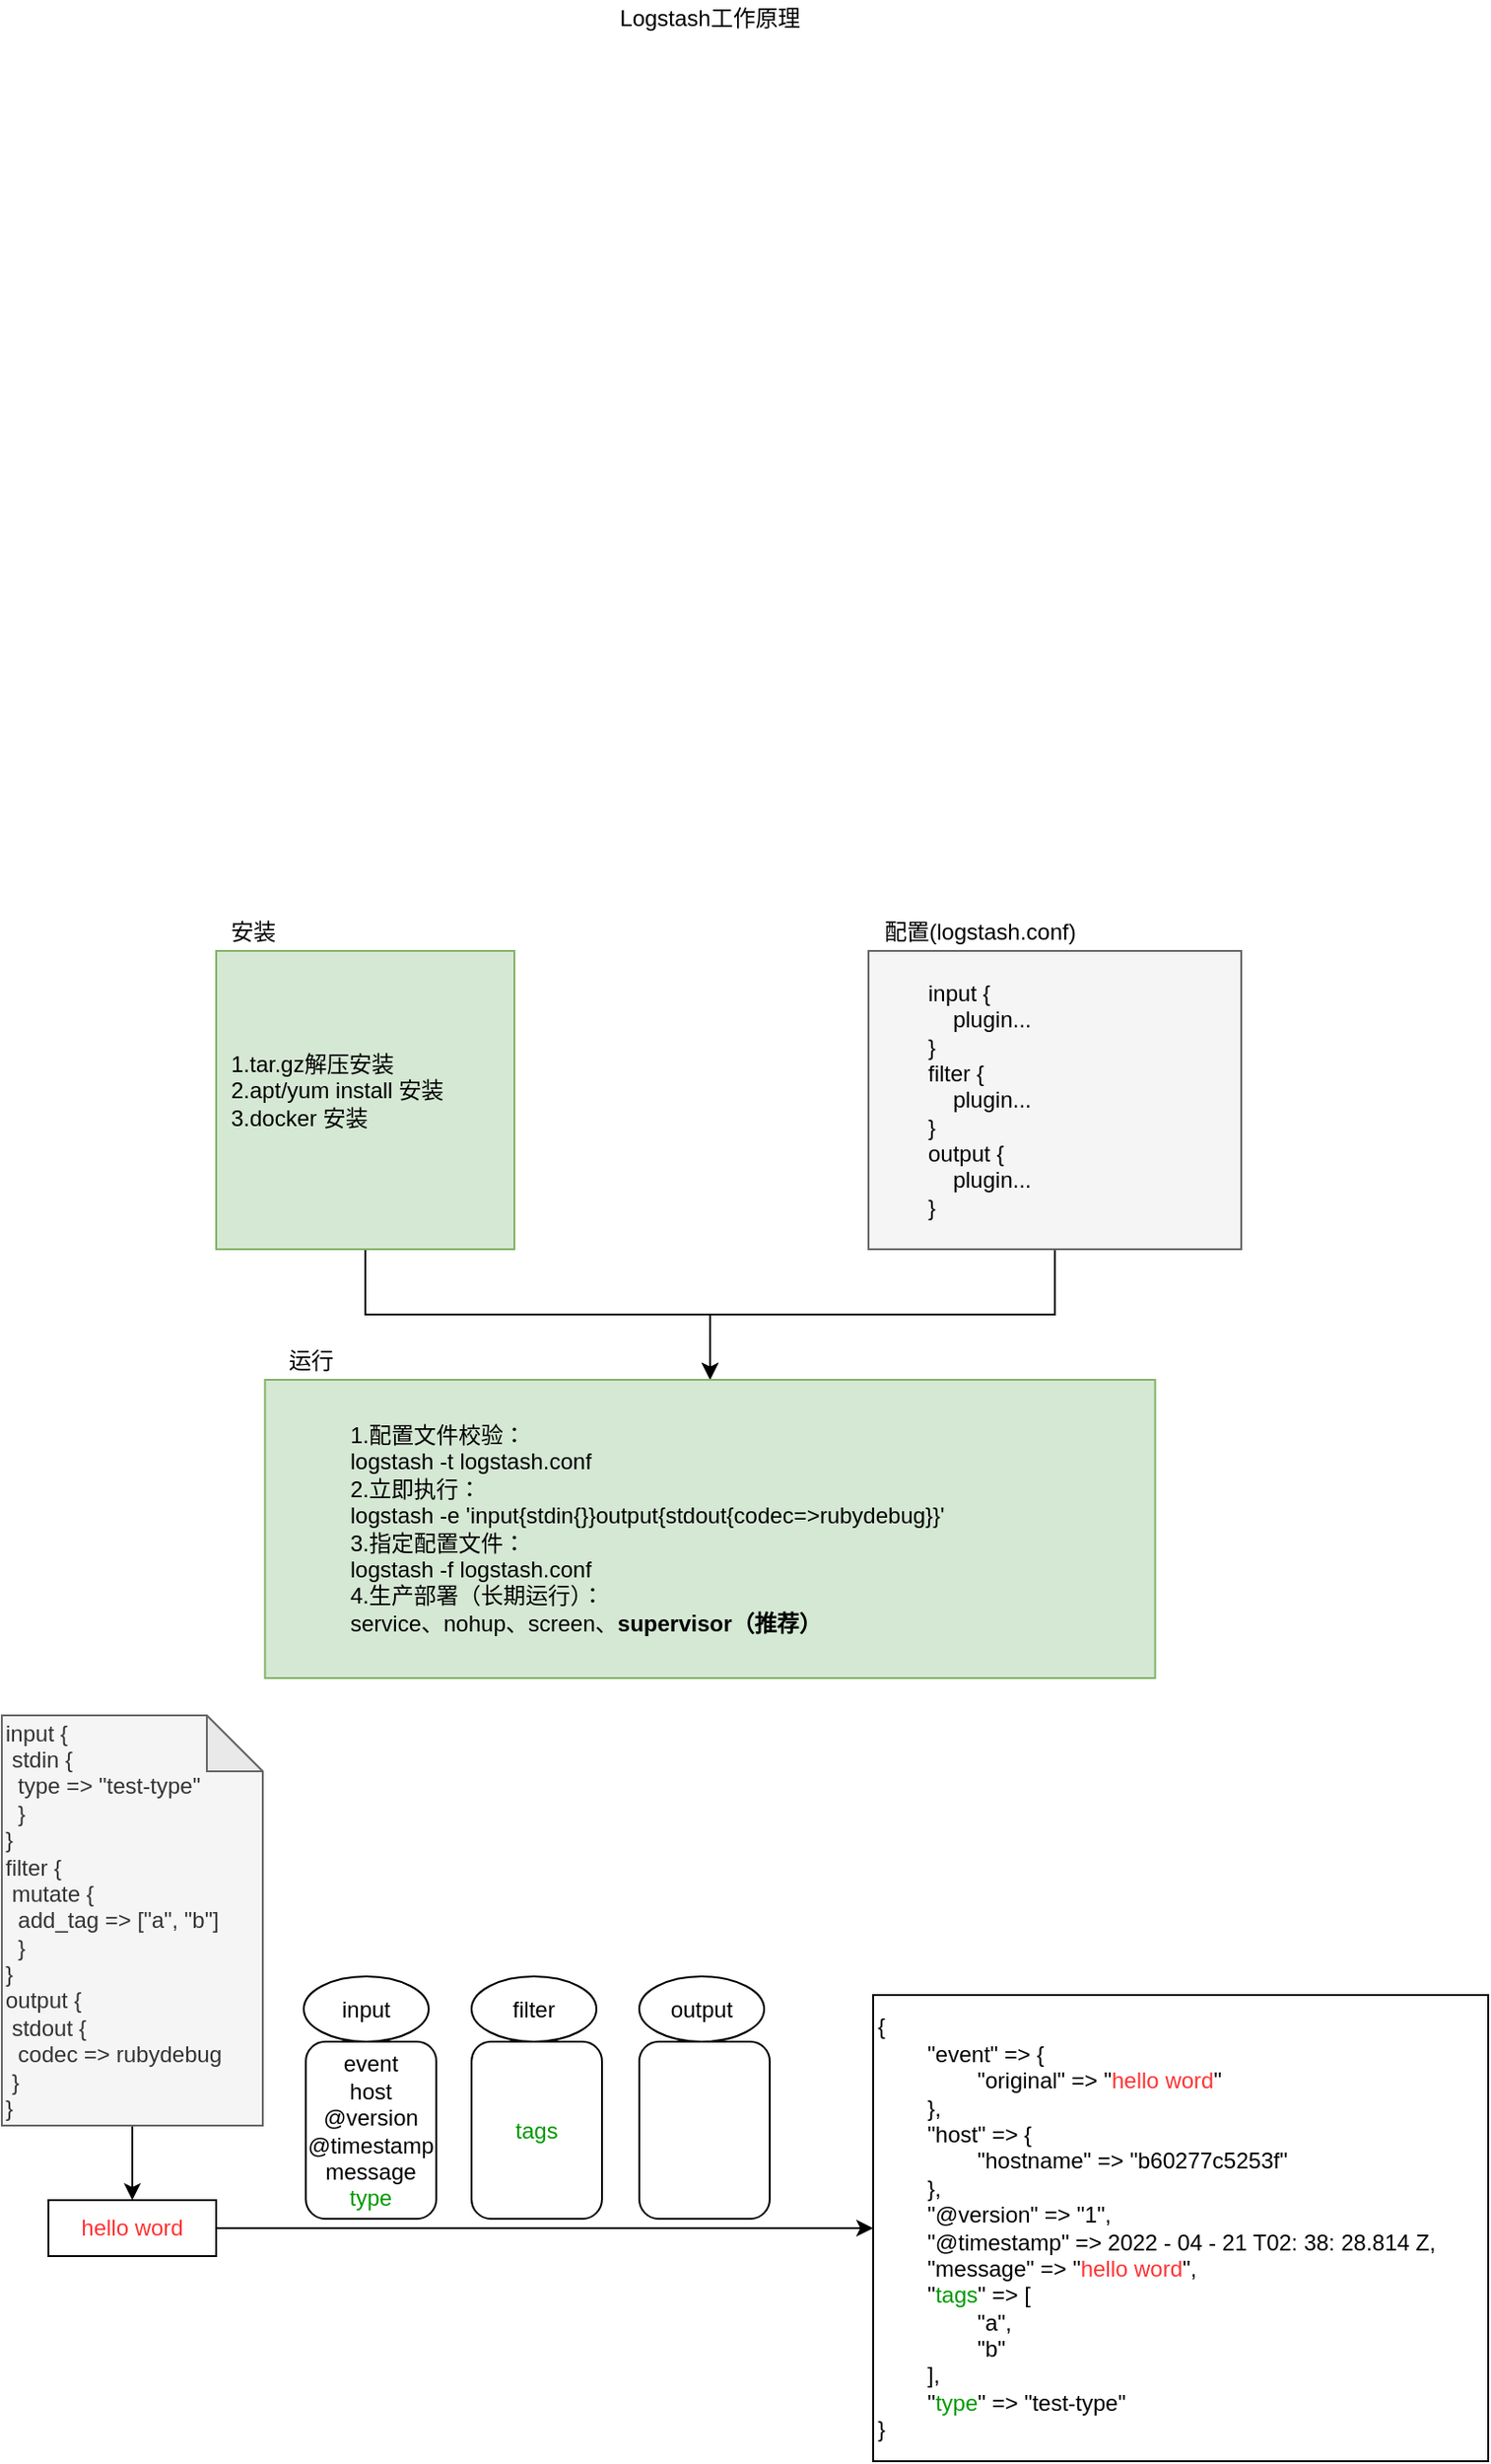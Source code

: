<mxfile version="13.8.2" type="device"><diagram id="IJnHD1zvYvkAGcjzYSGq" name="Page-1"><mxGraphModel dx="1426" dy="728" grid="1" gridSize="10" guides="1" tooltips="1" connect="1" arrows="1" fold="1" page="1" pageScale="1" pageWidth="827" pageHeight="1169" math="0" shadow="0"><root><mxCell id="0"/><mxCell id="1" parent="0"/><mxCell id="qXkdvIF6jJGZZmrT6cO_-13" style="edgeStyle=orthogonalEdgeStyle;rounded=0;orthogonalLoop=1;jettySize=auto;html=1;entryX=0.5;entryY=0;entryDx=0;entryDy=0;" edge="1" parent="1" source="qXkdvIF6jJGZZmrT6cO_-6" target="qXkdvIF6jJGZZmrT6cO_-8"><mxGeometry relative="1" as="geometry"/></mxCell><mxCell id="qXkdvIF6jJGZZmrT6cO_-6" value="" style="rounded=0;whiteSpace=wrap;html=1;fillColor=#f5f5f5;strokeColor=#666666;fontColor=#333333;" vertex="1" parent="1"><mxGeometry x="480" y="570" width="200" height="160" as="geometry"/></mxCell><mxCell id="qXkdvIF6jJGZZmrT6cO_-1" value="&lt;div&gt;input&amp;nbsp;&lt;span&gt;{&lt;/span&gt;&lt;/div&gt;&lt;div&gt;&amp;nbsp; &amp;nbsp; plugin...&lt;/div&gt;&lt;div&gt;}&lt;/div&gt;&lt;div&gt;filter {&lt;/div&gt;&amp;nbsp; &amp;nbsp; plugin...&lt;div&gt;}&lt;/div&gt;&lt;div&gt;output {&lt;/div&gt;&amp;nbsp; &amp;nbsp; plugin...&lt;div&gt;}&lt;/div&gt;" style="text;html=1;strokeColor=none;fillColor=none;align=left;verticalAlign=middle;whiteSpace=wrap;rounded=0;" vertex="1" parent="1"><mxGeometry x="510" y="587.5" width="140" height="125" as="geometry"/></mxCell><mxCell id="qXkdvIF6jJGZZmrT6cO_-2" value="" style="shape=image;verticalLabelPosition=bottom;labelBackgroundColor=#ffffff;verticalAlign=top;aspect=fixed;imageAspect=0;image=https://www.xplg.com/wp-content/uploads/2020/07/Logstash_Pipeline.png;" vertex="1" parent="1"><mxGeometry x="40" y="110" width="732.39" height="400" as="geometry"/></mxCell><mxCell id="qXkdvIF6jJGZZmrT6cO_-3" value="Logstash工作原理" style="text;html=1;strokeColor=none;fillColor=none;align=center;verticalAlign=middle;whiteSpace=wrap;rounded=0;" vertex="1" parent="1"><mxGeometry x="310" y="60" width="170" height="20" as="geometry"/></mxCell><mxCell id="qXkdvIF6jJGZZmrT6cO_-12" style="edgeStyle=orthogonalEdgeStyle;rounded=0;orthogonalLoop=1;jettySize=auto;html=1;entryX=0.5;entryY=0;entryDx=0;entryDy=0;" edge="1" parent="1" source="qXkdvIF6jJGZZmrT6cO_-4" target="qXkdvIF6jJGZZmrT6cO_-8"><mxGeometry relative="1" as="geometry"/></mxCell><mxCell id="qXkdvIF6jJGZZmrT6cO_-4" value="" style="rounded=0;whiteSpace=wrap;html=1;fillColor=#d5e8d4;strokeColor=#82b366;" vertex="1" parent="1"><mxGeometry x="130" y="570" width="160" height="160" as="geometry"/></mxCell><mxCell id="qXkdvIF6jJGZZmrT6cO_-5" value="安装" style="text;html=1;strokeColor=none;fillColor=none;align=center;verticalAlign=middle;whiteSpace=wrap;rounded=0;" vertex="1" parent="1"><mxGeometry x="130" y="550" width="40" height="20" as="geometry"/></mxCell><mxCell id="qXkdvIF6jJGZZmrT6cO_-7" value="配置(logstash.conf)" style="text;html=1;strokeColor=none;fillColor=none;align=center;verticalAlign=middle;whiteSpace=wrap;rounded=0;" vertex="1" parent="1"><mxGeometry x="480" y="550" width="120" height="20" as="geometry"/></mxCell><mxCell id="qXkdvIF6jJGZZmrT6cO_-8" value="" style="rounded=0;whiteSpace=wrap;html=1;fillColor=#d5e8d4;strokeColor=#82b366;" vertex="1" parent="1"><mxGeometry x="156.19" y="800" width="477.61" height="160" as="geometry"/></mxCell><mxCell id="qXkdvIF6jJGZZmrT6cO_-9" value="1.配置文件校验：&lt;br&gt;logstash -t logstash.conf&lt;br&gt;2.立即执行：&lt;br&gt;logstash -e 'input{stdin{}}output{stdout{codec=&amp;gt;rubydebug}}'&lt;br&gt;3.指定配置文件：&lt;br&gt;logstash -f logstash.conf&lt;br&gt;4.生产部署（长期运行）：&lt;br&gt;service、nohup、screen、&lt;b&gt;supervisor（推荐）&lt;/b&gt;" style="text;html=1;strokeColor=none;fillColor=none;align=left;verticalAlign=middle;whiteSpace=wrap;rounded=0;" vertex="1" parent="1"><mxGeometry x="200" y="810" width="360" height="140" as="geometry"/></mxCell><mxCell id="qXkdvIF6jJGZZmrT6cO_-10" value="运行" style="text;html=1;strokeColor=none;fillColor=none;align=center;verticalAlign=middle;whiteSpace=wrap;rounded=0;" vertex="1" parent="1"><mxGeometry x="156.19" y="780" width="50" height="20" as="geometry"/></mxCell><mxCell id="qXkdvIF6jJGZZmrT6cO_-11" value="1.tar.gz解压安装&lt;br&gt;2.apt/yum install 安装&lt;br&gt;3.docker 安装" style="text;html=1;strokeColor=none;fillColor=none;align=left;verticalAlign=middle;whiteSpace=wrap;rounded=0;" vertex="1" parent="1"><mxGeometry x="136.19" y="585" width="133.81" height="120" as="geometry"/></mxCell><mxCell id="qXkdvIF6jJGZZmrT6cO_-20" style="edgeStyle=orthogonalEdgeStyle;rounded=0;orthogonalLoop=1;jettySize=auto;html=1;" edge="1" parent="1" source="qXkdvIF6jJGZZmrT6cO_-14" target="qXkdvIF6jJGZZmrT6cO_-16"><mxGeometry relative="1" as="geometry"/></mxCell><mxCell id="qXkdvIF6jJGZZmrT6cO_-14" value="&lt;font color=&quot;#ff3333&quot;&gt;hello word&lt;/font&gt;" style="rounded=0;whiteSpace=wrap;html=1;" vertex="1" parent="1"><mxGeometry x="40" y="1240" width="90" height="30" as="geometry"/></mxCell><mxCell id="qXkdvIF6jJGZZmrT6cO_-16" value="&lt;div&gt;{&lt;/div&gt;&lt;div&gt;&amp;nbsp; &amp;nbsp; &amp;nbsp; &amp;nbsp;&amp;nbsp;&lt;span&gt;&quot;event&quot; =&amp;gt; {&lt;/span&gt;&lt;/div&gt;&lt;div&gt;&amp;nbsp; &amp;nbsp; &amp;nbsp; &amp;nbsp; &amp;nbsp; &amp;nbsp; &amp;nbsp; &amp;nbsp; &quot;original&quot; =&amp;gt; &quot;&lt;span style=&quot;color: rgb(255 , 51 , 51) ; text-align: center&quot;&gt;hello word&lt;/span&gt;&quot;&lt;/div&gt;&lt;div&gt;&amp;nbsp; &amp;nbsp; &amp;nbsp; &amp;nbsp; },&lt;/div&gt;&lt;div&gt;&amp;nbsp; &amp;nbsp; &amp;nbsp; &amp;nbsp; &quot;host&quot; =&amp;gt; {&lt;/div&gt;&lt;div&gt;&amp;nbsp; &amp;nbsp; &amp;nbsp; &amp;nbsp; &amp;nbsp; &amp;nbsp; &amp;nbsp; &amp;nbsp; &quot;hostname&quot; =&amp;gt; &quot;b60277c5253f&quot;&lt;/div&gt;&lt;div&gt;&amp;nbsp; &amp;nbsp; &amp;nbsp; &amp;nbsp; },&lt;/div&gt;&lt;div&gt;&amp;nbsp; &amp;nbsp; &amp;nbsp; &amp;nbsp; &quot;@version&quot; =&amp;gt; &quot;1&quot;,&lt;/div&gt;&lt;div&gt;&lt;span&gt;&amp;nbsp; &amp;nbsp; &amp;nbsp; &amp;nbsp; &quot;@timestamp&quot; =&amp;gt; 2022 - 04 - 21 T02: 38: 28.814 Z,&lt;/span&gt;&lt;/div&gt;&lt;div&gt;&amp;nbsp; &amp;nbsp; &amp;nbsp; &amp;nbsp; &quot;message&quot; =&amp;gt; &quot;&lt;span style=&quot;color: rgb(255 , 51 , 51) ; text-align: center&quot;&gt;hello word&lt;/span&gt;&quot;,&lt;/div&gt;&lt;div&gt;&amp;nbsp; &amp;nbsp; &amp;nbsp; &amp;nbsp; &quot;&lt;font color=&quot;#009900&quot;&gt;tags&lt;/font&gt;&quot; =&amp;gt; [&lt;/div&gt;&lt;div&gt;&amp;nbsp; &amp;nbsp; &amp;nbsp; &amp;nbsp; &amp;nbsp; &amp;nbsp; &amp;nbsp; &amp;nbsp;&amp;nbsp;&lt;span&gt;&quot;a&quot;,&amp;nbsp;&lt;/span&gt;&lt;/div&gt;&lt;div&gt;&amp;nbsp; &amp;nbsp; &amp;nbsp; &amp;nbsp; &amp;nbsp; &amp;nbsp; &amp;nbsp; &amp;nbsp; &quot;b&quot;&lt;/div&gt;&lt;div&gt;&amp;nbsp; &amp;nbsp; &amp;nbsp; &amp;nbsp; ],&lt;/div&gt;&lt;div&gt;&amp;nbsp; &amp;nbsp; &amp;nbsp; &amp;nbsp; &quot;&lt;font color=&quot;#009900&quot;&gt;type&lt;/font&gt;&quot; =&amp;gt; &quot;test-type&quot;&lt;/div&gt;&lt;div&gt;}&lt;br&gt;&lt;/div&gt;" style="rounded=0;whiteSpace=wrap;html=1;align=left;" vertex="1" parent="1"><mxGeometry x="482.5" y="1130" width="330" height="250" as="geometry"/></mxCell><mxCell id="qXkdvIF6jJGZZmrT6cO_-17" value="input" style="ellipse;whiteSpace=wrap;html=1;" vertex="1" parent="1"><mxGeometry x="177" y="1120" width="67" height="35" as="geometry"/></mxCell><mxCell id="qXkdvIF6jJGZZmrT6cO_-18" value="filter" style="ellipse;whiteSpace=wrap;html=1;" vertex="1" parent="1"><mxGeometry x="267" y="1120" width="67" height="35" as="geometry"/></mxCell><mxCell id="qXkdvIF6jJGZZmrT6cO_-19" value="output" style="ellipse;whiteSpace=wrap;html=1;" vertex="1" parent="1"><mxGeometry x="357" y="1120" width="67" height="35" as="geometry"/></mxCell><mxCell id="qXkdvIF6jJGZZmrT6cO_-22" value="&lt;span style=&quot;text-align: left&quot;&gt;event&lt;br&gt;host&lt;br&gt;@version&lt;br&gt;@timestamp&lt;br&gt;message&lt;br&gt;&lt;font color=&quot;#009900&quot;&gt;type&lt;/font&gt;&lt;br&gt;&lt;/span&gt;" style="rounded=1;whiteSpace=wrap;html=1;" vertex="1" parent="1"><mxGeometry x="178.1" y="1155" width="70" height="95" as="geometry"/></mxCell><mxCell id="qXkdvIF6jJGZZmrT6cO_-23" value="&lt;span style=&quot;text-align: left&quot;&gt;&lt;font color=&quot;#009900&quot;&gt;tags&lt;/font&gt;&lt;br&gt;&lt;/span&gt;" style="rounded=1;whiteSpace=wrap;html=1;" vertex="1" parent="1"><mxGeometry x="267" y="1155" width="70" height="95" as="geometry"/></mxCell><mxCell id="qXkdvIF6jJGZZmrT6cO_-24" value="&lt;span style=&quot;text-align: left&quot;&gt;&lt;br&gt;&lt;/span&gt;" style="rounded=1;whiteSpace=wrap;html=1;" vertex="1" parent="1"><mxGeometry x="357" y="1155" width="70" height="95" as="geometry"/></mxCell><mxCell id="qXkdvIF6jJGZZmrT6cO_-26" style="edgeStyle=orthogonalEdgeStyle;rounded=0;orthogonalLoop=1;jettySize=auto;html=1;entryX=0.5;entryY=0;entryDx=0;entryDy=0;" edge="1" parent="1" source="qXkdvIF6jJGZZmrT6cO_-25" target="qXkdvIF6jJGZZmrT6cO_-14"><mxGeometry relative="1" as="geometry"/></mxCell><mxCell id="qXkdvIF6jJGZZmrT6cO_-25" value="&lt;div&gt;input {&lt;/div&gt;&lt;div&gt;&amp;nbsp;stdin {&lt;/div&gt;&lt;div&gt;&amp;nbsp; type =&amp;gt; &quot;test-type&quot;&lt;/div&gt;&lt;div&gt;&amp;nbsp; }&lt;/div&gt;&lt;div&gt;}&lt;/div&gt;&lt;div&gt;filter {&lt;/div&gt;&lt;div&gt;&amp;nbsp;mutate {&lt;/div&gt;&lt;div&gt;&amp;nbsp; add_tag =&amp;gt; [&quot;a&quot;, &quot;b&quot;]&lt;/div&gt;&lt;div&gt;&amp;nbsp; }&lt;/div&gt;&lt;div&gt;}&lt;/div&gt;&lt;div&gt;output {&lt;/div&gt;&lt;div&gt;&amp;nbsp;stdout {&lt;/div&gt;&lt;div&gt;&amp;nbsp; codec =&amp;gt; rubydebug&lt;/div&gt;&lt;div&gt;&amp;nbsp;}&lt;/div&gt;&lt;div&gt;}&lt;/div&gt;" style="shape=note;whiteSpace=wrap;html=1;backgroundOutline=1;darkOpacity=0.05;align=left;fillColor=#f5f5f5;strokeColor=#666666;fontColor=#333333;" vertex="1" parent="1"><mxGeometry x="15" y="980" width="140" height="220" as="geometry"/></mxCell></root></mxGraphModel></diagram></mxfile>